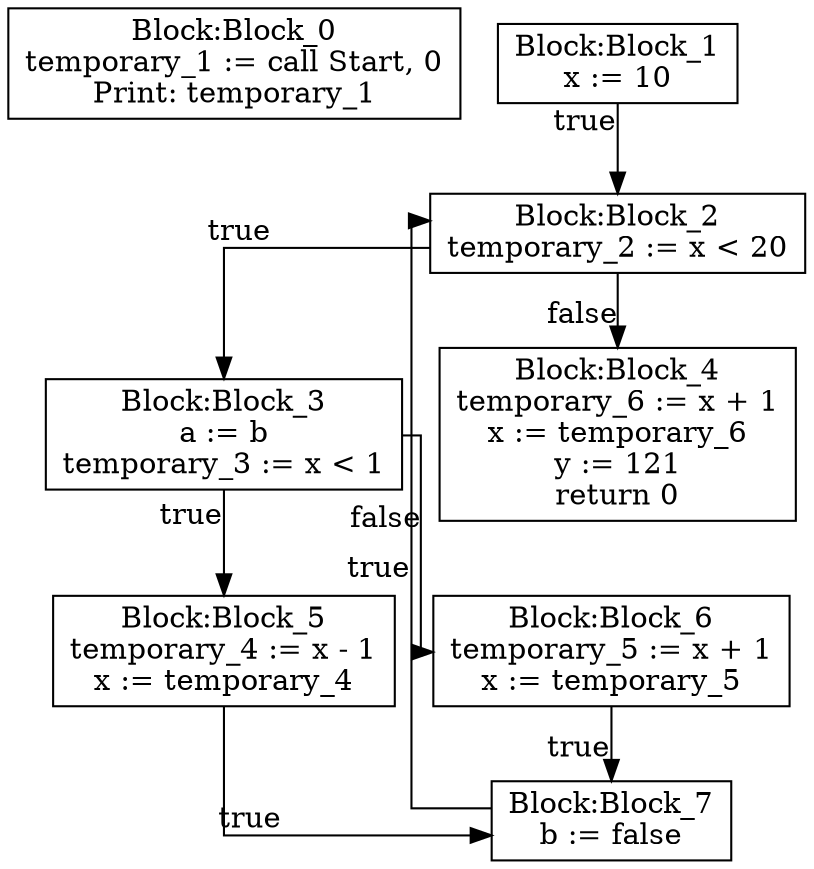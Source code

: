 digraph {
graph [ splines = ortho ]
	node [ shape = box ];
Block_0 [label="Block:Block_0
temporary_1 := call Start, 0
Print: temporary_1"];
Block_1 [label="Block:Block_1
x := 10"];
Block_1 -> Block_2 [xlabel = "true"]
Block_2 [label="Block:Block_2
temporary_2 := x < 20"];
Block_2 -> Block_3 [xlabel = "true"]
Block_3 [label="Block:Block_3
a := b
temporary_3 := x < 1"];
Block_3 -> Block_5 [xlabel = "true"]
Block_5 [label="Block:Block_5
temporary_4 := x - 1
x := temporary_4"];
Block_5 -> Block_7 [xlabel = "true"]
Block_7 [label="Block:Block_7
b := false"];
Block_7 -> Block_2 [xlabel = "true"]
Block_3 -> Block_6 [xlabel = "false"]
Block_6 [label="Block:Block_6
temporary_5 := x + 1
x := temporary_5"];
Block_6 -> Block_7 [xlabel = "true"]
Block_2 -> Block_4 [xlabel = "false"]
Block_4 [label="Block:Block_4
temporary_6 := x + 1
x := temporary_6
y := 121
return 0"];
}
